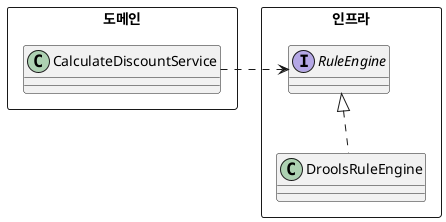 @startuml

Rectangle "도메인" as d {
    Class "CalculateDiscountService" as a
}

Rectangle "인프라" as e {
    Interface "RuleEngine" as b
    Class "DroolsRuleEngine" as c
}

a .right.> b
b <|.. c

@enduml